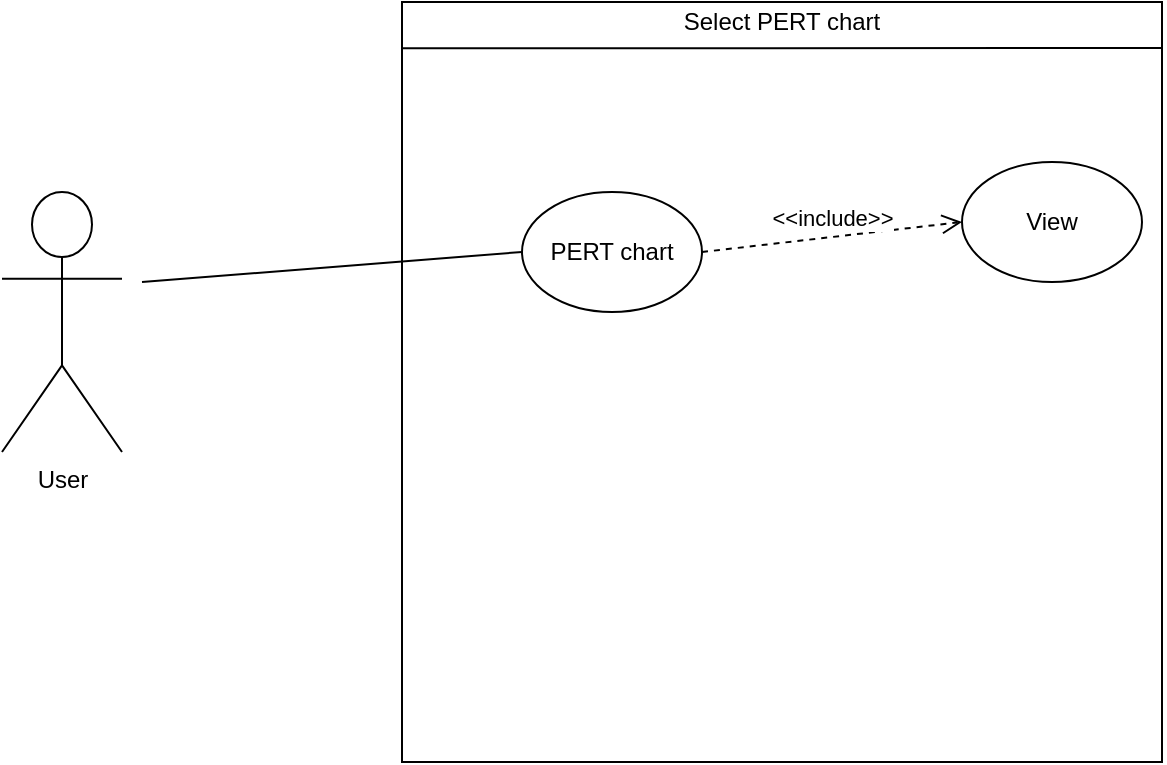 <mxfile version="20.6.0" type="device"><diagram id="oSiWpCi58XDLCwJZnq7v" name="Page-1"><mxGraphModel dx="215" dy="592" grid="1" gridSize="10" guides="1" tooltips="1" connect="1" arrows="1" fold="1" page="1" pageScale="1" pageWidth="827" pageHeight="1169" math="0" shadow="0"><root><mxCell id="0"/><mxCell id="1" parent="0"/><mxCell id="Q3Hsdj9FnG7p86MSrU3o-1" value="" style="whiteSpace=wrap;html=1;aspect=fixed;" vertex="1" parent="1"><mxGeometry x="1110" y="120" width="380" height="380" as="geometry"/></mxCell><mxCell id="Q3Hsdj9FnG7p86MSrU3o-2" value="User" style="shape=umlActor;verticalLabelPosition=bottom;verticalAlign=top;html=1;outlineConnect=0;" vertex="1" parent="1"><mxGeometry x="910" y="215" width="60" height="130" as="geometry"/></mxCell><mxCell id="Q3Hsdj9FnG7p86MSrU3o-3" value="" style="endArrow=none;html=1;rounded=0;exitX=0;exitY=0.061;exitDx=0;exitDy=0;exitPerimeter=0;" edge="1" parent="1" source="Q3Hsdj9FnG7p86MSrU3o-1"><mxGeometry width="50" height="50" relative="1" as="geometry"><mxPoint x="1440" y="190" as="sourcePoint"/><mxPoint x="1490" y="143" as="targetPoint"/></mxGeometry></mxCell><mxCell id="Q3Hsdj9FnG7p86MSrU3o-4" value="Select PERT chart" style="text;html=1;strokeColor=none;fillColor=none;align=center;verticalAlign=middle;whiteSpace=wrap;rounded=0;" vertex="1" parent="1"><mxGeometry x="1245" y="120" width="110" height="20" as="geometry"/></mxCell><mxCell id="Q3Hsdj9FnG7p86MSrU3o-5" value="" style="endArrow=none;html=1;rounded=0;entryX=0;entryY=0.5;entryDx=0;entryDy=0;" edge="1" parent="1" target="Q3Hsdj9FnG7p86MSrU3o-7"><mxGeometry width="50" height="50" relative="1" as="geometry"><mxPoint x="980" y="260" as="sourcePoint"/><mxPoint x="1214.0" y="250" as="targetPoint"/></mxGeometry></mxCell><mxCell id="Q3Hsdj9FnG7p86MSrU3o-6" value="View" style="ellipse;whiteSpace=wrap;html=1;" vertex="1" parent="1"><mxGeometry x="1390" y="200" width="90" height="60" as="geometry"/></mxCell><mxCell id="Q3Hsdj9FnG7p86MSrU3o-7" value="PERT chart" style="ellipse;whiteSpace=wrap;html=1;" vertex="1" parent="1"><mxGeometry x="1170" y="215" width="90" height="60" as="geometry"/></mxCell><mxCell id="Q3Hsdj9FnG7p86MSrU3o-8" value="&amp;lt;&amp;lt;include&amp;gt;&amp;gt;" style="html=1;verticalAlign=bottom;endArrow=open;dashed=1;endSize=8;rounded=0;entryX=0;entryY=0.5;entryDx=0;entryDy=0;exitX=1;exitY=0.5;exitDx=0;exitDy=0;" edge="1" parent="1" source="Q3Hsdj9FnG7p86MSrU3o-7" target="Q3Hsdj9FnG7p86MSrU3o-6"><mxGeometry relative="1" as="geometry"><mxPoint x="1240" y="390" as="sourcePoint"/><mxPoint x="1160" y="390" as="targetPoint"/></mxGeometry></mxCell></root></mxGraphModel></diagram></mxfile>